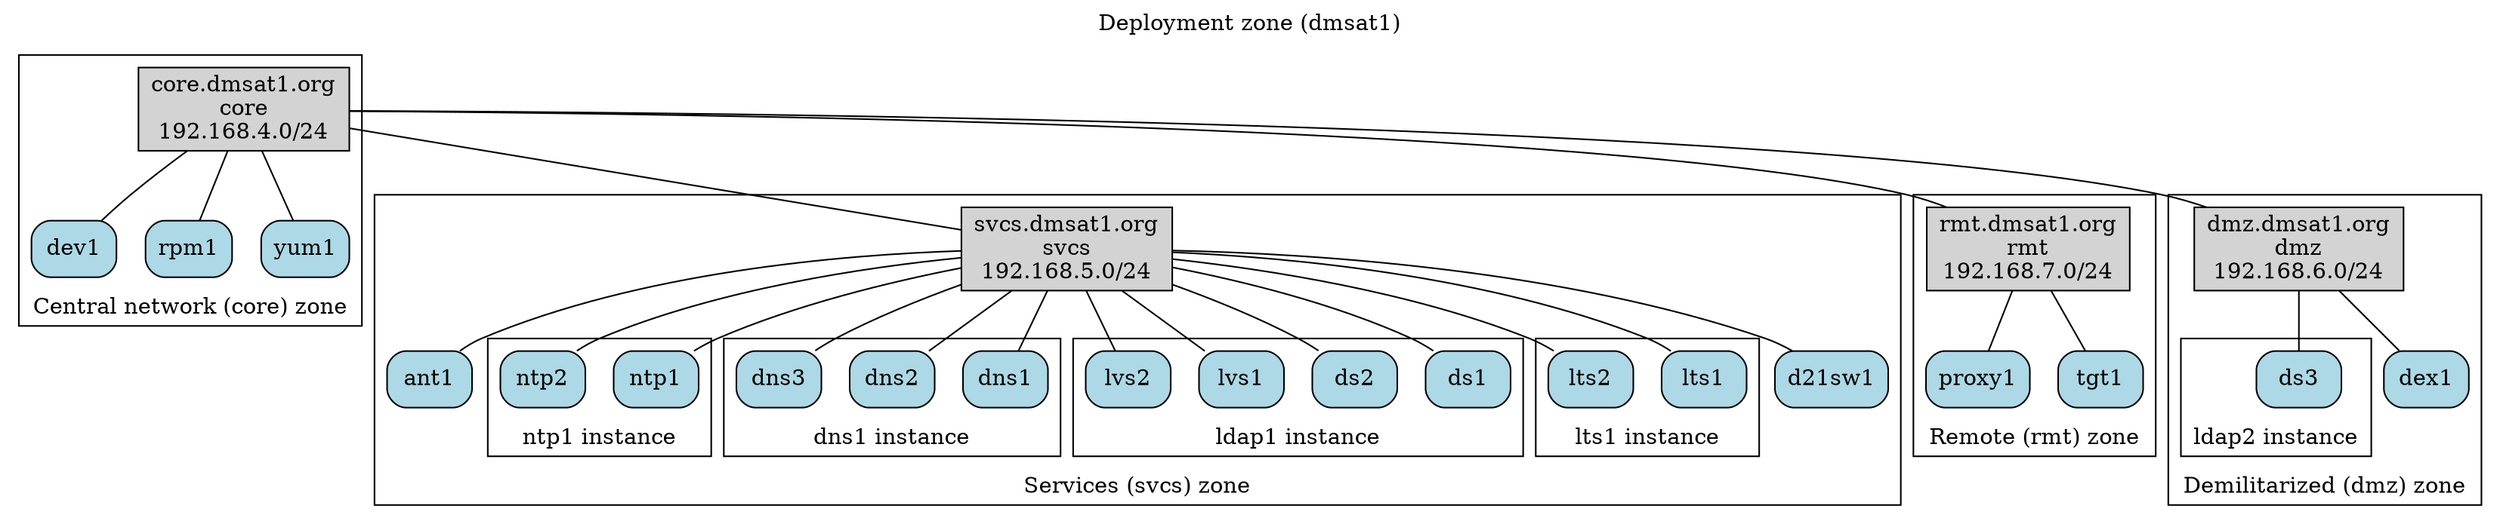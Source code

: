 graph cluster_dev_network {
  fillcolor   = "white";
  label       = "Deployment zone (dmsat1)";
  labelloc    = "top";
  //overlap     = "false";
  outputorder = "edgesfirst";
  packmode    = "node";
  style       = "filled";

  subgraph cluster_svcs {
    fillcolor = "white";
    label     = "Services (svcs) zone";
    labelloc  = "bottom";
    style     = "filled";

    // Nodes.
    svcs [
      // the svcs.dmsat1.org zone network switch.
      fillcolor = "lightgray",
      label     = "svcs.dmsat1.org\nsvcs\n192.168.5.0/24";
      shape     = "box",
      style     = "filled",
    ];

    ant1 [
      fillcolor = "lightblue",
      shape     = "box",
      style     = "filled,rounded",
    ];

    subgraph cluster_ntp1 {
      fillcolor = "white";
      label     = "ntp1 instance";
      labelloc  = "bottom";
      style     = "filled";

      ntp1 [
	fillcolor = "lightblue",
	shape     = "box",
	style     = "filled,rounded",
      ];

      ntp2 [
	fillcolor = "lightblue",
	shape     = "box",
	style     = "filled,rounded",
      ];
    }

    subgraph cluster_dns1 {
      fillcolor = "white";
      label     = "dns1 instance";
      labelloc  = "bottom";
      style     = "filled";

      dns1 [
	fillcolor = "lightblue",
	shape     = "box",
	style     = "filled,rounded",
      ];

      dns2 [
	fillcolor = "lightblue",
	shape     = "box",
	style     = "filled,rounded",
      ];

      dns3 [
	fillcolor = "lightblue",
	shape     = "box",
	style     = "filled,rounded",
      ];
    }

    subgraph cluster_ldap1 {
      fillcolor = "white";
      label     = "ldap1 instance";
      labelloc  = "bottom";
      style     = "filled";

      ds1 [
	fillcolor = "lightblue",
	shape     = "box",
	style     = "filled,rounded",
      ];

      ds2 [
	fillcolor = "lightblue",
	shape     = "box",
	style     = "filled,rounded",
      ];

      lvs1 [
	fillcolor = "lightblue",
	shape     = "box",
	style     = "filled,rounded",
      ];

      lvs2 [
	fillcolor = "lightblue",
	shape     = "box",
	style     = "filled,rounded",
      ];
    }

    subgraph cluster_lts1 {
      fillcolor = "white";
      label     = "lts1 instance";
      labelloc  = "bottom";
      style     = "filled";

      lts1 [
	fillcolor = "lightblue",
	shape     = "box",
	style     = "filled,rounded",
      ];

      lts2 [
	fillcolor = "lightblue",
	shape     = "box",
	style     = "filled,rounded",
      ];
    } // cluster_lts1

    d21sw1 [
      fillcolor = "lightblue",
      shape     = "box",
      style     = "filled,rounded",
    ];

    // Edges.
    svcs -- ant1;
    svcs -- ntp1;
    svcs -- ntp2;
    svcs -- dns1;
    svcs -- dns2;
    svcs -- dns3;
    svcs -- ds1;
    svcs -- ds2;
    svcs -- lvs1;
    svcs -- lvs2;
    svcs -- lts1;
    svcs -- lts2;
    svcs -- d21sw1;
  } // cluster_svcs

  subgraph cluster_rmt {
    fillcolor = "white";
    label     = "Remote (rmt) zone";
    labelloc  = "bottom";
    style     = "filled";

    // Nodes.
    rmt [
      // the rmt.dmsat1.org zone network switch.
      fillcolor = "lightgray",
      label     = "rmt.dmsat1.org\nrmt\n192.168.7.0/24";
      shape     = "box",
      style     = "filled",
    ];

    proxy1 [
      fillcolor = "lightblue",
      shape     = "box",
      style     = "filled,rounded",
    ];

    tgt1 [
      fillcolor = "lightblue",
      shape     = "box",
      style     = "filled,rounded",
    ];

    // Edges.
    rmt -- proxy1;
    rmt -- tgt1;
  } // cluster_rmt

  subgraph cluster_dmz {
    fillcolor = "white";
    label     = "Demilitarized (dmz) zone";
    labelloc  = "bottom";
    style     = "filled";

    // Nodes.
    dmz [
      // the dmz.dmsat1.org zone network switch.
      fillcolor = "lightgray",
      label     = "dmz.dmsat1.org\ndmz\n192.168.6.0/24";
      shape     = "box",
      style     = "filled",
    ];

    subgraph cluster_ldap2 {
      fillcolor = "white";
      label     = "ldap2 instance";
      labelloc  = "bottom";
      style     = "filled";

      ds3 [
	fillcolor = "lightblue",
	shape     = "box",
	style     = "filled,rounded",
      ];
    }

    dex1 [
      fillcolor = "lightblue",
      shape     = "box",
      style     = "filled,rounded",
    ];

    // Edges.
    dmz -- ds3;
    dmz -- dex1;
  } // cluster_dmz

  subgraph cluster_core {
    fillcolor = "white";
    label     = "Central network (core) zone";
    labelloc  = "bottom";
    style     = "filled";

    // Nodes.
    core [
      // the core.dmsat1.org zone network switch.
      fillcolor = "lightgray",
      label     = "core.dmsat1.org\ncore\n192.168.4.0/24";
      shape     = "box",
      style     = "filled",
    ];

    dev1 [
      fillcolor = "lightblue",
      shape     = "box",
      style     = "filled,rounded",
    ];

    rpm1 [
      fillcolor = "lightblue",
      shape     = "box",
      style     = "filled,rounded",
    ];

    yum1 [
      fillcolor = "lightblue",
      shape     = "box",
      style     = "filled,rounded",
    ];

    // Edges.
    core -- dev1;
    core -- rpm1;
    core -- yum1;
  } // cluster_core

  // Edges.
  core -- svcs;
  core -- rmt;
  core -- dmz;
} // dev_network
